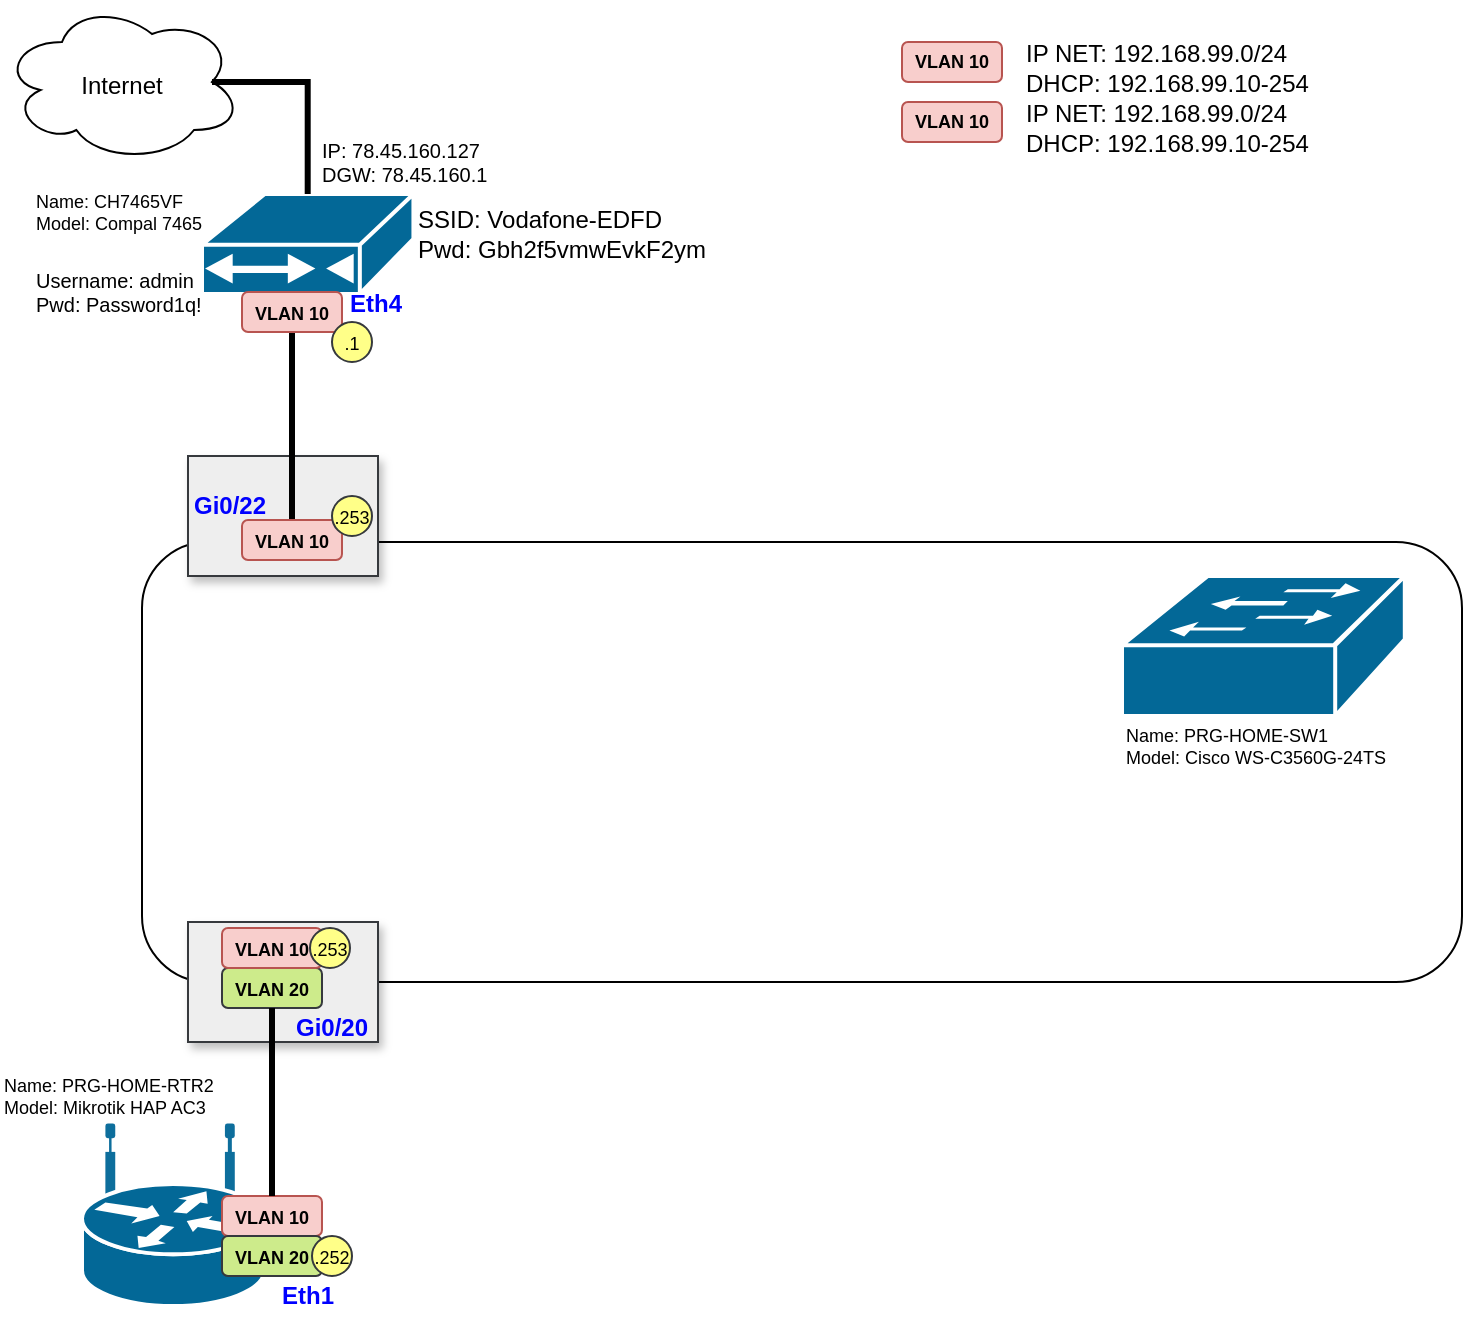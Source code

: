 <mxfile version="26.0.10">
  <diagram name="Everything" id="c37626ed-c26b-45fb-9056-f9ebc6bb27b6">
    <mxGraphModel dx="954" dy="639" grid="1" gridSize="10" guides="1" tooltips="1" connect="1" arrows="1" fold="1" page="1" pageScale="1" pageWidth="1169" pageHeight="827" background="none" math="0" shadow="0">
      <root>
        <mxCell id="0" />
        <mxCell id="1" parent="0" />
        <mxCell id="pkdH5wE8G_Pr-lmgHp1S-8" value="" style="rounded=1;whiteSpace=wrap;html=1;" vertex="1" parent="1">
          <mxGeometry x="80" y="280" width="660" height="220" as="geometry" />
        </mxCell>
        <mxCell id="pkdH5wE8G_Pr-lmgHp1S-35" value="" style="rounded=0;whiteSpace=wrap;html=1;shadow=1;fillColor=#eeeeee;strokeColor=#36393d;" vertex="1" parent="1">
          <mxGeometry x="103" y="237" width="95" height="60" as="geometry" />
        </mxCell>
        <mxCell id="pkdH5wE8G_Pr-lmgHp1S-34" value="" style="rounded=0;whiteSpace=wrap;html=1;shadow=1;fillColor=#eeeeee;strokeColor=#36393d;" vertex="1" parent="1">
          <mxGeometry x="103" y="470" width="95" height="60" as="geometry" />
        </mxCell>
        <mxCell id="pkdH5wE8G_Pr-lmgHp1S-6" value="" style="shape=mxgraph.cisco.switches.workgroup_switch;sketch=0;html=1;pointerEvents=1;dashed=0;fillColor=#036897;strokeColor=#ffffff;strokeWidth=2;verticalLabelPosition=bottom;verticalAlign=top;align=center;outlineConnect=0;" vertex="1" parent="1">
          <mxGeometry x="570" y="297" width="141.4" height="70" as="geometry" />
        </mxCell>
        <mxCell id="pkdH5wE8G_Pr-lmgHp1S-7" value="" style="shape=mxgraph.cisco.modems_and_phones.cable_modem;sketch=0;html=1;pointerEvents=1;dashed=0;fillColor=#036897;strokeColor=#ffffff;strokeWidth=2;verticalLabelPosition=bottom;verticalAlign=top;align=center;outlineConnect=0;" vertex="1" parent="1">
          <mxGeometry x="110" y="106" width="105.72" height="50" as="geometry" />
        </mxCell>
        <mxCell id="pkdH5wE8G_Pr-lmgHp1S-4" style="edgeStyle=orthogonalEdgeStyle;rounded=0;orthogonalLoop=1;jettySize=auto;html=1;exitX=0.5;exitY=1;exitDx=0;exitDy=0;entryX=0.5;entryY=0;entryDx=0;entryDy=0;strokeColor=default;endArrow=none;startFill=0;strokeWidth=3;" edge="1" parent="1" source="pkdH5wE8G_Pr-lmgHp1S-2" target="pkdH5wE8G_Pr-lmgHp1S-3">
          <mxGeometry relative="1" as="geometry" />
        </mxCell>
        <mxCell id="pkdH5wE8G_Pr-lmgHp1S-2" value="&lt;span style=&quot;font-size: 9px; font-weight: 700;&quot;&gt;VLAN 10&lt;/span&gt;" style="rounded=1;whiteSpace=wrap;html=1;fillColor=#f8cecc;strokeColor=#b85450;" vertex="1" parent="1">
          <mxGeometry x="130" y="155" width="50" height="20" as="geometry" />
        </mxCell>
        <mxCell id="pkdH5wE8G_Pr-lmgHp1S-3" value="&lt;span style=&quot;font-size: 9px; font-weight: 700;&quot;&gt;VLAN 10&lt;/span&gt;" style="rounded=1;whiteSpace=wrap;html=1;fillColor=#f8cecc;strokeColor=#b85450;" vertex="1" parent="1">
          <mxGeometry x="130" y="269" width="50" height="20" as="geometry" />
        </mxCell>
        <mxCell id="pkdH5wE8G_Pr-lmgHp1S-9" value="Name: CH7465VF&lt;div&gt;Model: Compal 7465&lt;/div&gt;" style="text;html=1;align=left;verticalAlign=middle;whiteSpace=wrap;rounded=0;fontSize=9;" vertex="1" parent="1">
          <mxGeometry x="25" y="100" width="90" height="30" as="geometry" />
        </mxCell>
        <mxCell id="pkdH5wE8G_Pr-lmgHp1S-10" value="IP: 78.45.160.127&lt;div&gt;DGW:&amp;nbsp;&lt;span style=&quot;background-color: transparent; color: light-dark(rgb(0, 0, 0), rgb(255, 255, 255));&quot;&gt;78.45.160.1&lt;/span&gt;&lt;/div&gt;" style="text;html=1;align=left;verticalAlign=middle;whiteSpace=wrap;rounded=0;fontSize=10;" vertex="1" parent="1">
          <mxGeometry x="168" y="75" width="150" height="30" as="geometry" />
        </mxCell>
        <mxCell id="pkdH5wE8G_Pr-lmgHp1S-11" value="" style="ellipse;shape=cloud;whiteSpace=wrap;html=1;" vertex="1" parent="1">
          <mxGeometry x="10" y="10" width="120" height="80" as="geometry" />
        </mxCell>
        <mxCell id="pkdH5wE8G_Pr-lmgHp1S-12" style="edgeStyle=orthogonalEdgeStyle;rounded=0;orthogonalLoop=1;jettySize=auto;html=1;entryX=0.875;entryY=0.5;entryDx=0;entryDy=0;entryPerimeter=0;endArrow=none;startFill=0;strokeWidth=3;" edge="1" parent="1" source="pkdH5wE8G_Pr-lmgHp1S-7" target="pkdH5wE8G_Pr-lmgHp1S-11">
          <mxGeometry relative="1" as="geometry">
            <Array as="points">
              <mxPoint x="163" y="50" />
            </Array>
          </mxGeometry>
        </mxCell>
        <mxCell id="pkdH5wE8G_Pr-lmgHp1S-13" value="Internet" style="text;html=1;align=center;verticalAlign=middle;whiteSpace=wrap;rounded=0;" vertex="1" parent="1">
          <mxGeometry x="40" y="37" width="60" height="30" as="geometry" />
        </mxCell>
        <mxCell id="pkdH5wE8G_Pr-lmgHp1S-14" value="SSID:&amp;nbsp;Vodafone-EDFD&lt;br&gt;&lt;div&gt;Pwd:&amp;nbsp;&lt;span style=&quot;background-color: transparent;&quot;&gt;Gbh2f5vmwEvkF2ym&lt;/span&gt;&lt;/div&gt;" style="text;html=1;align=left;verticalAlign=middle;whiteSpace=wrap;rounded=0;" vertex="1" parent="1">
          <mxGeometry x="215.72" y="111" width="150" height="30" as="geometry" />
        </mxCell>
        <mxCell id="pkdH5wE8G_Pr-lmgHp1S-15" value="Username:&amp;nbsp;admin&lt;br&gt;&lt;div&gt;Pwd:&amp;nbsp;&lt;span style=&quot;background-color: transparent;&quot;&gt;Password1q!&lt;/span&gt;&lt;/div&gt;" style="text;html=1;align=left;verticalAlign=middle;whiteSpace=wrap;rounded=0;fontSize=10;" vertex="1" parent="1">
          <mxGeometry x="25" y="140" width="85" height="30" as="geometry" />
        </mxCell>
        <mxCell id="pkdH5wE8G_Pr-lmgHp1S-16" value="IP NET: 192.168.99.0/24&lt;div&gt;DHCP:&amp;nbsp;&lt;span style=&quot;background-color: transparent; color: light-dark(rgb(0, 0, 0), rgb(255, 255, 255));&quot;&gt;192.168.99.10-254&lt;/span&gt;&lt;/div&gt;" style="text;html=1;align=left;verticalAlign=middle;whiteSpace=wrap;rounded=0;" vertex="1" parent="1">
          <mxGeometry x="520" y="28" width="150" height="30" as="geometry" />
        </mxCell>
        <mxCell id="pkdH5wE8G_Pr-lmgHp1S-17" value="VLAN 10" style="rounded=1;whiteSpace=wrap;html=1;fillColor=#f8cecc;strokeColor=#b85450;fontSize=9;fontStyle=1" vertex="1" parent="1">
          <mxGeometry x="460" y="30" width="50" height="20" as="geometry" />
        </mxCell>
        <mxCell id="pkdH5wE8G_Pr-lmgHp1S-18" value="&lt;font style=&quot;font-size: 9px;&quot;&gt;.1&lt;/font&gt;" style="ellipse;whiteSpace=wrap;html=1;fillColor=#ffff88;strokeColor=#36393d;" vertex="1" parent="1">
          <mxGeometry x="175" y="170" width="20" height="20" as="geometry" />
        </mxCell>
        <mxCell id="pkdH5wE8G_Pr-lmgHp1S-21" value="&lt;font style=&quot;font-size: 9px;&quot;&gt;.253&lt;/font&gt;" style="ellipse;whiteSpace=wrap;html=1;fillColor=#ffff88;strokeColor=#36393d;" vertex="1" parent="1">
          <mxGeometry x="175" y="257" width="20" height="20" as="geometry" />
        </mxCell>
        <mxCell id="pkdH5wE8G_Pr-lmgHp1S-23" value="Eth4" style="text;html=1;align=center;verticalAlign=middle;whiteSpace=wrap;rounded=0;fontStyle=1;fontColor=#0000FF;" vertex="1" parent="1">
          <mxGeometry x="172" y="151" width="50" height="20" as="geometry" />
        </mxCell>
        <mxCell id="pkdH5wE8G_Pr-lmgHp1S-25" value="Gi0/22" style="text;html=1;align=center;verticalAlign=middle;whiteSpace=wrap;rounded=0;fontStyle=1;fontColor=#0000FF;" vertex="1" parent="1">
          <mxGeometry x="99" y="252" width="50" height="20" as="geometry" />
        </mxCell>
        <mxCell id="pkdH5wE8G_Pr-lmgHp1S-27" value="Name: PRG-HOME-SW1&lt;div&gt;Model:&amp;nbsp;&lt;span style=&quot;background-color: transparent; color: light-dark(rgb(0, 0, 0), rgb(255, 255, 255));&quot;&gt;Cisco WS-C3560G-24TS&lt;/span&gt;&lt;/div&gt;" style="text;html=1;align=left;verticalAlign=middle;whiteSpace=wrap;rounded=0;fontSize=9;" vertex="1" parent="1">
          <mxGeometry x="570" y="367" width="180" height="30" as="geometry" />
        </mxCell>
        <mxCell id="pkdH5wE8G_Pr-lmgHp1S-28" value="" style="shape=mxgraph.cisco.routers.wireless_router;sketch=0;html=1;pointerEvents=1;dashed=0;fillColor=#036897;strokeColor=#ffffff;strokeWidth=2;verticalLabelPosition=bottom;verticalAlign=top;align=center;outlineConnect=0;" vertex="1" parent="1">
          <mxGeometry x="50" y="572" width="91.17" height="90" as="geometry" />
        </mxCell>
        <mxCell id="pkdH5wE8G_Pr-lmgHp1S-29" value="&lt;span style=&quot;font-size: 9px; font-weight: 700;&quot;&gt;VLAN 10&lt;/span&gt;" style="rounded=1;whiteSpace=wrap;html=1;fillColor=#f8cecc;strokeColor=#b85450;" vertex="1" parent="1">
          <mxGeometry x="120" y="607" width="50" height="20" as="geometry" />
        </mxCell>
        <mxCell id="pkdH5wE8G_Pr-lmgHp1S-30" value="&lt;span style=&quot;font-size: 9px; font-weight: 700;&quot;&gt;VLAN 20&lt;/span&gt;" style="rounded=1;whiteSpace=wrap;html=1;fillColor=#cdeb8b;strokeColor=#36393d;" vertex="1" parent="1">
          <mxGeometry x="120" y="493" width="50" height="20" as="geometry" />
        </mxCell>
        <mxCell id="pkdH5wE8G_Pr-lmgHp1S-31" style="edgeStyle=orthogonalEdgeStyle;rounded=0;orthogonalLoop=1;jettySize=auto;html=1;exitX=0.5;exitY=1;exitDx=0;exitDy=0;entryX=0.5;entryY=0;entryDx=0;entryDy=0;strokeColor=default;endArrow=none;startFill=0;strokeWidth=3;" edge="1" source="pkdH5wE8G_Pr-lmgHp1S-30" target="pkdH5wE8G_Pr-lmgHp1S-29" parent="1">
          <mxGeometry relative="1" as="geometry" />
        </mxCell>
        <mxCell id="pkdH5wE8G_Pr-lmgHp1S-32" value="Gi0/20" style="text;html=1;align=center;verticalAlign=middle;whiteSpace=wrap;rounded=0;fontStyle=1;fontColor=#0000FF;" vertex="1" parent="1">
          <mxGeometry x="150" y="513" width="50" height="20" as="geometry" />
        </mxCell>
        <mxCell id="pkdH5wE8G_Pr-lmgHp1S-33" value="&lt;span style=&quot;font-size: 9px; font-weight: 700;&quot;&gt;VLAN 10&lt;/span&gt;" style="rounded=1;whiteSpace=wrap;html=1;fillColor=#f8cecc;strokeColor=#b85450;" vertex="1" parent="1">
          <mxGeometry x="120" y="473" width="50" height="20" as="geometry" />
        </mxCell>
        <mxCell id="pkdH5wE8G_Pr-lmgHp1S-36" value="&lt;span style=&quot;font-size: 9px; font-weight: 700;&quot;&gt;VLAN 20&lt;/span&gt;" style="rounded=1;whiteSpace=wrap;html=1;fillColor=#cdeb8b;strokeColor=#36393d;" vertex="1" parent="1">
          <mxGeometry x="120" y="627" width="50" height="20" as="geometry" />
        </mxCell>
        <mxCell id="pkdH5wE8G_Pr-lmgHp1S-37" value="Eth1" style="text;html=1;align=center;verticalAlign=middle;whiteSpace=wrap;rounded=0;fontStyle=1;fontColor=#0000FF;" vertex="1" parent="1">
          <mxGeometry x="138" y="647" width="50" height="20" as="geometry" />
        </mxCell>
        <mxCell id="pkdH5wE8G_Pr-lmgHp1S-38" value="&lt;font style=&quot;font-size: 9px;&quot;&gt;.253&lt;/font&gt;" style="ellipse;whiteSpace=wrap;html=1;fillColor=#ffff88;strokeColor=#36393d;" vertex="1" parent="1">
          <mxGeometry x="164" y="473" width="20" height="20" as="geometry" />
        </mxCell>
        <mxCell id="pkdH5wE8G_Pr-lmgHp1S-39" value="&lt;font style=&quot;font-size: 9px;&quot;&gt;.252&lt;/font&gt;" style="ellipse;whiteSpace=wrap;html=1;fillColor=#ffff88;strokeColor=#36393d;" vertex="1" parent="1">
          <mxGeometry x="165" y="627" width="20" height="20" as="geometry" />
        </mxCell>
        <mxCell id="pkdH5wE8G_Pr-lmgHp1S-40" value="VLAN 10" style="rounded=1;whiteSpace=wrap;html=1;fillColor=#f8cecc;strokeColor=#b85450;fontSize=9;fontStyle=1" vertex="1" parent="1">
          <mxGeometry x="460" y="60" width="50" height="20" as="geometry" />
        </mxCell>
        <mxCell id="pkdH5wE8G_Pr-lmgHp1S-41" value="IP NET: 192.168.99.0/24&lt;div&gt;DHCP:&amp;nbsp;&lt;span style=&quot;background-color: transparent; color: light-dark(rgb(0, 0, 0), rgb(255, 255, 255));&quot;&gt;192.168.99.10-254&lt;/span&gt;&lt;/div&gt;" style="text;html=1;align=left;verticalAlign=middle;whiteSpace=wrap;rounded=0;" vertex="1" parent="1">
          <mxGeometry x="520" y="58" width="150" height="30" as="geometry" />
        </mxCell>
        <mxCell id="pkdH5wE8G_Pr-lmgHp1S-42" value="Name: PRG-HOME-RTR2&lt;div&gt;Model: Mikrotik HAP AC3&lt;/div&gt;" style="text;html=1;align=left;verticalAlign=middle;whiteSpace=wrap;rounded=0;fontSize=9;" vertex="1" parent="1">
          <mxGeometry x="9" y="542" width="111" height="30" as="geometry" />
        </mxCell>
      </root>
    </mxGraphModel>
  </diagram>
</mxfile>
